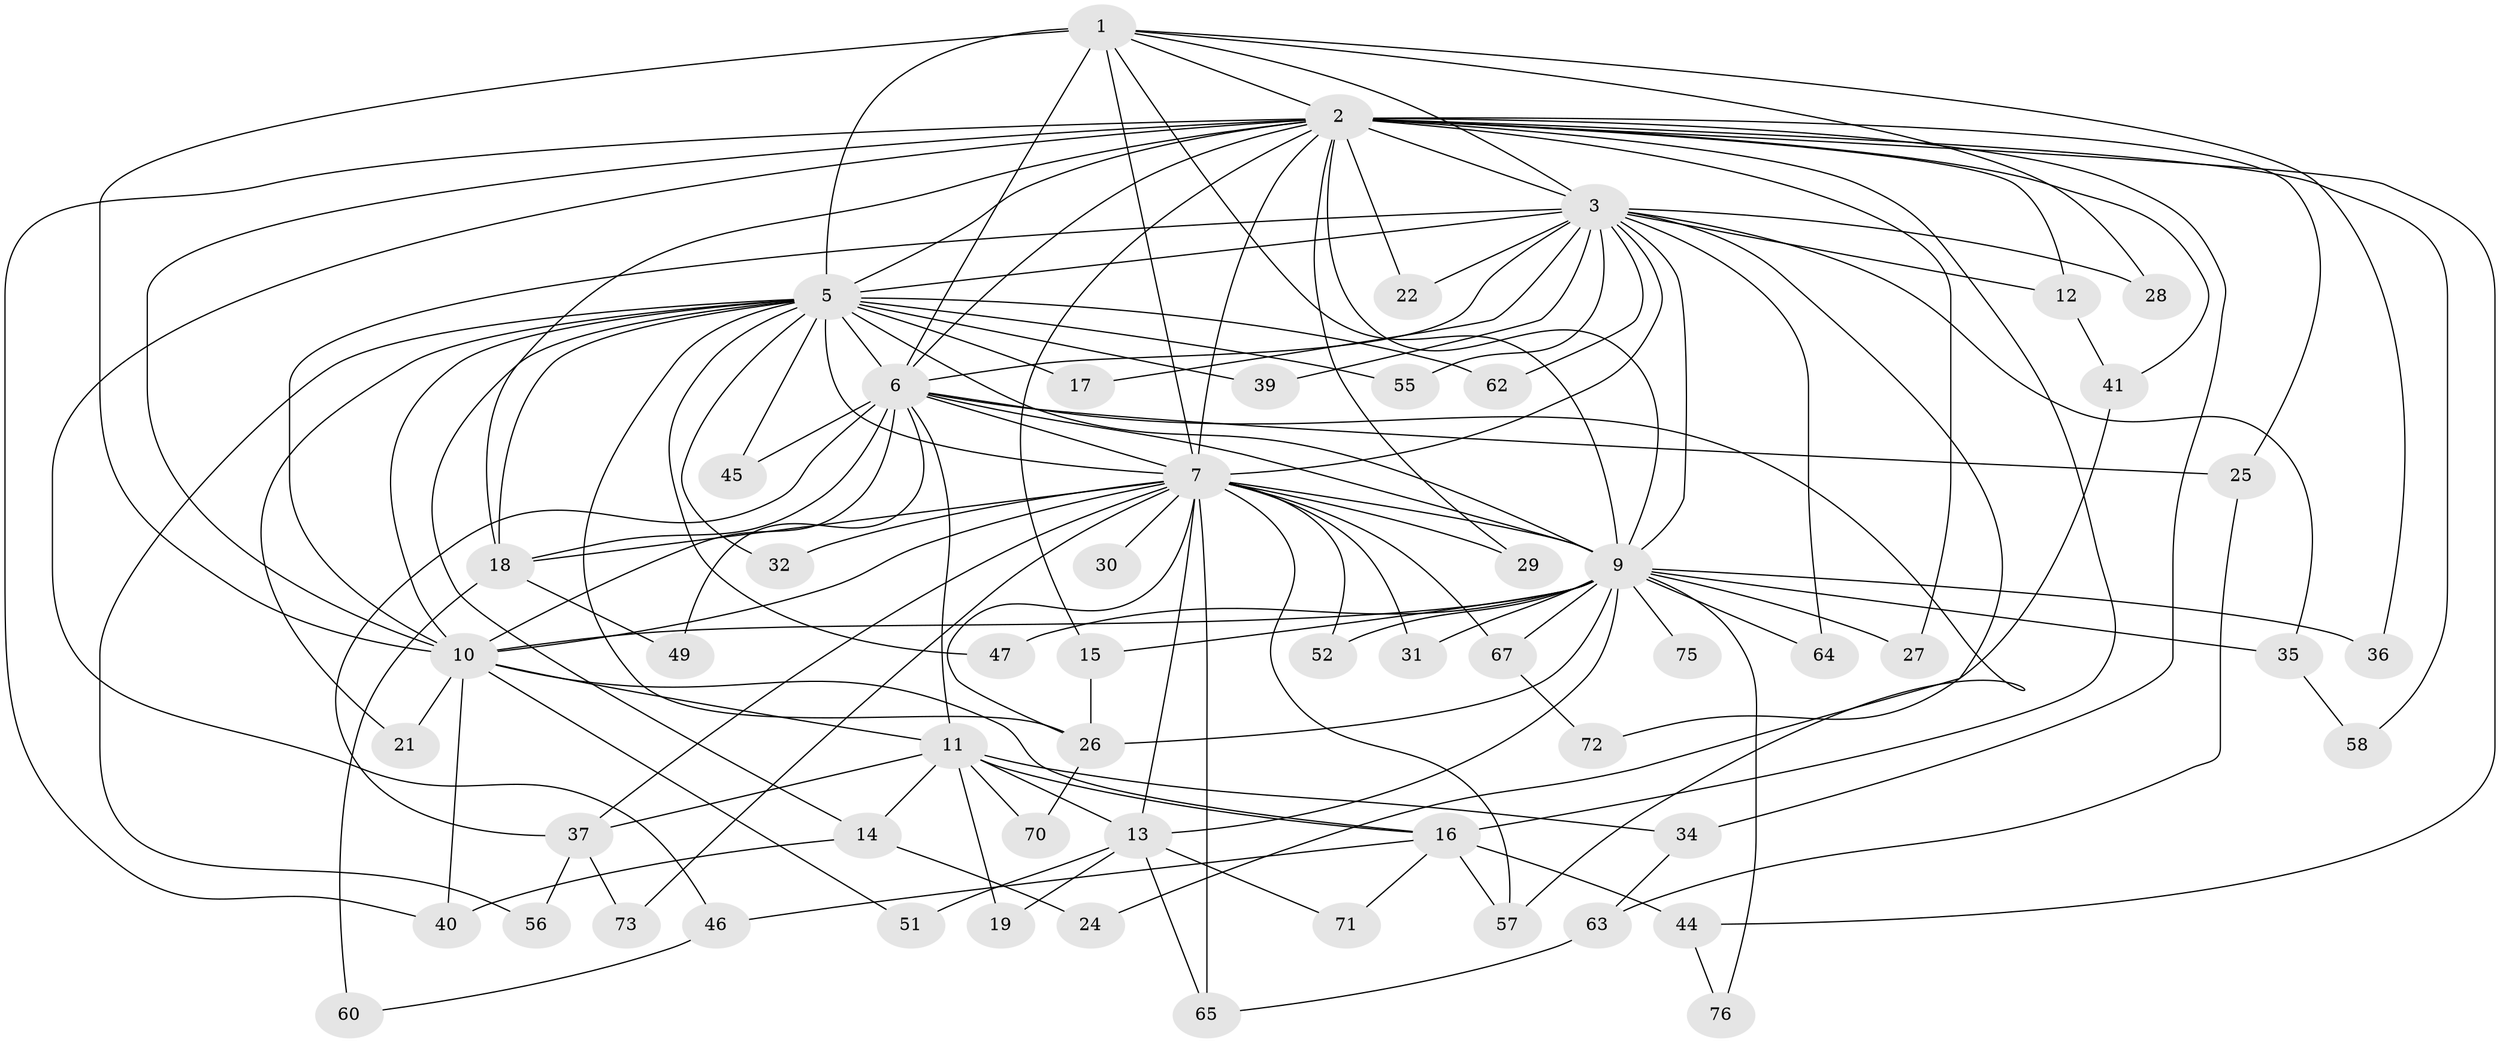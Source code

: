 // Generated by graph-tools (version 1.1) at 2025/23/03/03/25 07:23:46]
// undirected, 58 vertices, 136 edges
graph export_dot {
graph [start="1"]
  node [color=gray90,style=filled];
  1 [super="+43"];
  2 [super="+20"];
  3 [super="+4"];
  5 [super="+38"];
  6 [super="+77"];
  7 [super="+8"];
  9 [super="+33"];
  10 [super="+23"];
  11 [super="+59"];
  12;
  13 [super="+53"];
  14;
  15 [super="+79"];
  16 [super="+61"];
  17 [super="+74"];
  18 [super="+42"];
  19;
  21;
  22;
  24;
  25;
  26;
  27;
  28;
  29;
  30;
  31 [super="+78"];
  32;
  34 [super="+50"];
  35;
  36;
  37 [super="+54"];
  39;
  40 [super="+48"];
  41;
  44;
  45;
  46;
  47;
  49;
  51 [super="+66"];
  52;
  55;
  56;
  57 [super="+69"];
  58;
  60;
  62;
  63 [super="+68"];
  64;
  65;
  67;
  70;
  71;
  72;
  73;
  75;
  76;
  1 -- 2;
  1 -- 3 [weight=2];
  1 -- 5 [weight=2];
  1 -- 6;
  1 -- 7 [weight=3];
  1 -- 9;
  1 -- 10;
  1 -- 28;
  1 -- 36;
  2 -- 3 [weight=2];
  2 -- 5;
  2 -- 6;
  2 -- 7 [weight=2];
  2 -- 9;
  2 -- 10;
  2 -- 12;
  2 -- 15;
  2 -- 16;
  2 -- 18;
  2 -- 22;
  2 -- 25;
  2 -- 27;
  2 -- 29;
  2 -- 41;
  2 -- 44;
  2 -- 46;
  2 -- 58;
  2 -- 34;
  2 -- 40;
  3 -- 5 [weight=2];
  3 -- 6 [weight=2];
  3 -- 7 [weight=4];
  3 -- 9 [weight=2];
  3 -- 10 [weight=2];
  3 -- 35;
  3 -- 39;
  3 -- 55;
  3 -- 62;
  3 -- 64;
  3 -- 12;
  3 -- 17;
  3 -- 22;
  3 -- 24;
  3 -- 28;
  5 -- 6;
  5 -- 7 [weight=2];
  5 -- 9;
  5 -- 10;
  5 -- 14;
  5 -- 17 [weight=2];
  5 -- 21;
  5 -- 26;
  5 -- 32;
  5 -- 39;
  5 -- 45;
  5 -- 47;
  5 -- 55;
  5 -- 56;
  5 -- 62;
  5 -- 18;
  6 -- 7 [weight=2];
  6 -- 9;
  6 -- 10;
  6 -- 11;
  6 -- 25;
  6 -- 37;
  6 -- 45;
  6 -- 49;
  6 -- 57;
  6 -- 18;
  7 -- 9 [weight=2];
  7 -- 10 [weight=2];
  7 -- 29;
  7 -- 30 [weight=2];
  7 -- 52;
  7 -- 57;
  7 -- 67;
  7 -- 73;
  7 -- 65;
  7 -- 13 [weight=2];
  7 -- 18;
  7 -- 26;
  7 -- 31 [weight=2];
  7 -- 32;
  7 -- 37;
  9 -- 10 [weight=2];
  9 -- 13;
  9 -- 15;
  9 -- 27;
  9 -- 31;
  9 -- 47;
  9 -- 52;
  9 -- 64;
  9 -- 75 [weight=2];
  9 -- 76;
  9 -- 67;
  9 -- 35;
  9 -- 36;
  9 -- 26;
  10 -- 11;
  10 -- 16;
  10 -- 21;
  10 -- 40;
  10 -- 51;
  11 -- 14;
  11 -- 19;
  11 -- 34 [weight=2];
  11 -- 37;
  11 -- 70;
  11 -- 13;
  11 -- 16;
  12 -- 41;
  13 -- 19;
  13 -- 51 [weight=2];
  13 -- 65;
  13 -- 71;
  14 -- 24;
  14 -- 40;
  15 -- 26;
  16 -- 44;
  16 -- 46;
  16 -- 71;
  16 -- 57;
  18 -- 49;
  18 -- 60;
  25 -- 63;
  26 -- 70;
  34 -- 63;
  35 -- 58;
  37 -- 73;
  37 -- 56;
  41 -- 72;
  44 -- 76;
  46 -- 60;
  63 -- 65;
  67 -- 72;
}
